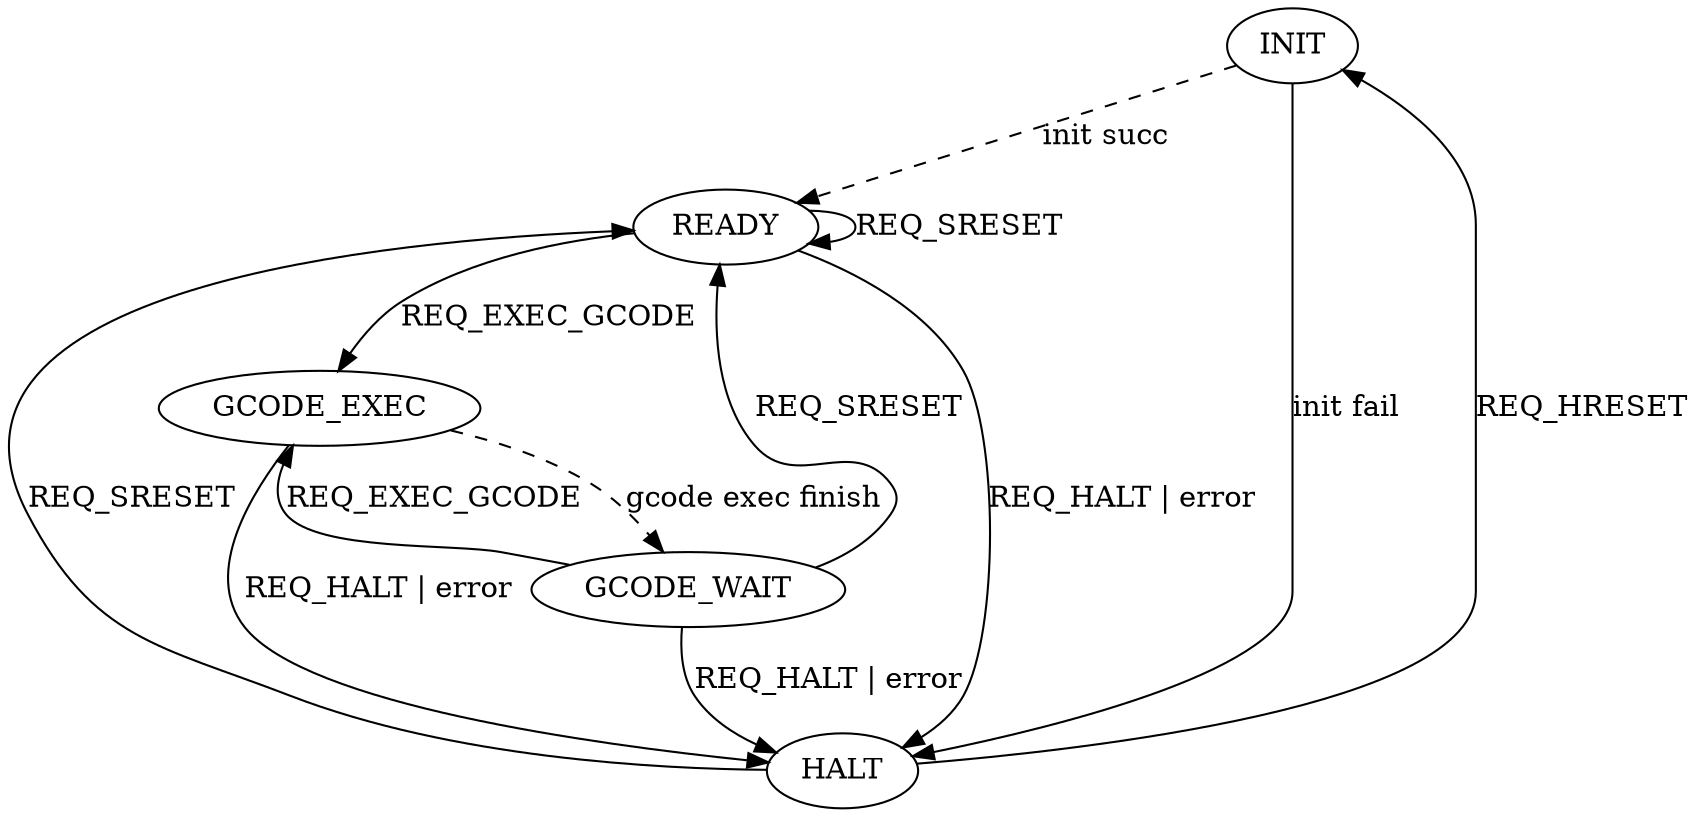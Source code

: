 digraph finite_state_machine {

    "INIT"       -> "READY"         [ label = "init succ", style="dashed"];
    "READY"      -> "READY"         [ label = "REQ_SRESET" ];
    "READY"      -> "GCODE_EXEC"    [ label = "REQ_EXEC_GCODE" ];
    "GCODE_EXEC" -> "GCODE_WAIT"    [ label = "gcode exec finish", style="dashed"];
    "GCODE_WAIT" -> "READY"         [ label = "REQ_SRESET"];
    "GCODE_WAIT" -> "GCODE_EXEC"    [ label = "REQ_EXEC_GCODE" ];

    "HALT"       -> "READY"         [ label = "REQ_SRESET"];
    "HALT"       -> "INIT"          [ label = "REQ_HRESET"];

    "INIT"       -> "HALT"          [ label = "init fail"];
    "GCODE_EXEC" -> "HALT"          [ label = "REQ_HALT | error"];
    "GCODE_WAIT" -> "HALT"          [ label = "REQ_HALT | error"];
    "READY"      -> "HALT"          [ label = "REQ_HALT | error"];
}
